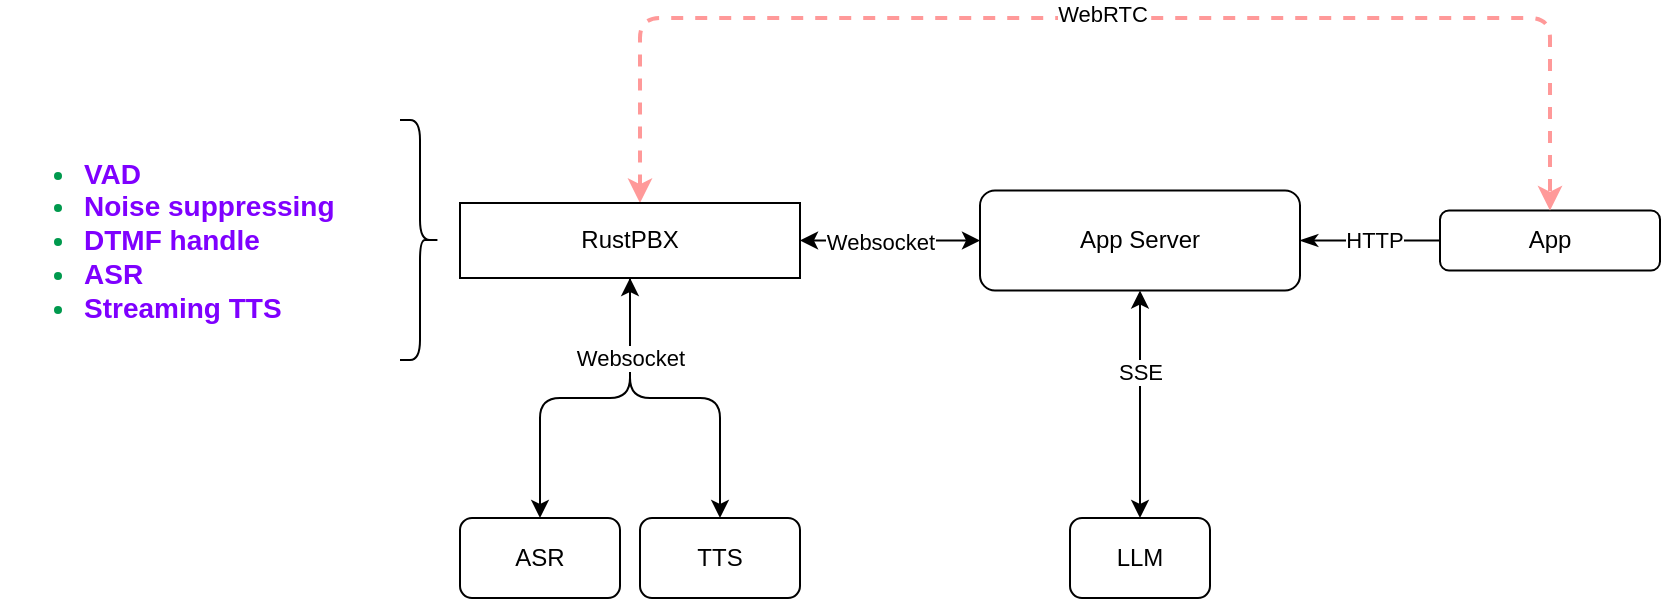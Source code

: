 <mxfile>
    <diagram id="Qglp513tGMHchwZbkjux" name="Page-1">
        <mxGraphModel dx="603" dy="565" grid="1" gridSize="10" guides="1" tooltips="1" connect="1" arrows="1" fold="1" page="1" pageScale="1" pageWidth="850" pageHeight="1100" math="0" shadow="0">
            <root>
                <mxCell id="0"/>
                <mxCell id="1" parent="0"/>
                <mxCell id="7" value="App" style="rounded=1;whiteSpace=wrap;html=1;" parent="1" vertex="1">
                    <mxGeometry x="850" y="256.25" width="110" height="30" as="geometry"/>
                </mxCell>
                <mxCell id="21" style="html=1;startArrow=classic;startFill=1;" parent="1" source="9" target="10" edge="1">
                    <mxGeometry relative="1" as="geometry"/>
                </mxCell>
                <mxCell id="37" value="Websocket" style="edgeLabel;html=1;align=center;verticalAlign=middle;resizable=0;points=[];" parent="21" vertex="1" connectable="0">
                    <mxGeometry x="0.222" y="1" relative="1" as="geometry">
                        <mxPoint x="-15" y="1" as="offset"/>
                    </mxGeometry>
                </mxCell>
                <mxCell id="28" style="edgeStyle=orthogonalEdgeStyle;html=1;exitX=0.5;exitY=1;exitDx=0;exitDy=0;startArrow=classic;startFill=1;" parent="1" source="9" target="12" edge="1">
                    <mxGeometry relative="1" as="geometry"/>
                </mxCell>
                <mxCell id="30" style="edgeStyle=orthogonalEdgeStyle;html=1;exitX=0.5;exitY=1;exitDx=0;exitDy=0;entryX=0.5;entryY=0;entryDx=0;entryDy=0;" parent="1" source="9" target="11" edge="1">
                    <mxGeometry relative="1" as="geometry"/>
                </mxCell>
                <mxCell id="39" value="Websocket" style="edgeLabel;html=1;align=center;verticalAlign=middle;resizable=0;points=[];" parent="30" vertex="1" connectable="0">
                    <mxGeometry x="0.127" y="1" relative="1" as="geometry">
                        <mxPoint x="33" y="-21" as="offset"/>
                    </mxGeometry>
                </mxCell>
                <mxCell id="32" style="edgeStyle=orthogonalEdgeStyle;html=1;entryX=0.5;entryY=0;entryDx=0;entryDy=0;dashed=1;endArrow=classic;endFill=1;startArrow=classic;startFill=1;strokeColor=#FF9999;strokeWidth=2;" parent="1" source="9" target="7" edge="1">
                    <mxGeometry relative="1" as="geometry">
                        <Array as="points">
                            <mxPoint x="450" y="160"/>
                            <mxPoint x="905" y="160"/>
                        </Array>
                    </mxGeometry>
                </mxCell>
                <mxCell id="33" value="&lt;div&gt;WebRTC&lt;/div&gt;" style="edgeLabel;html=1;align=center;verticalAlign=middle;resizable=0;points=[];" parent="32" vertex="1" connectable="0">
                    <mxGeometry x="0.268" y="2" relative="1" as="geometry">
                        <mxPoint x="-85" as="offset"/>
                    </mxGeometry>
                </mxCell>
                <mxCell id="9" value="RustPBX" style="rounded=0;whiteSpace=wrap;html=1;" parent="1" vertex="1">
                    <mxGeometry x="360" y="252.5" width="170" height="37.5" as="geometry"/>
                </mxCell>
                <mxCell id="22" style="edgeStyle=orthogonalEdgeStyle;html=1;entryX=0.5;entryY=0;entryDx=0;entryDy=0;startArrow=classic;startFill=1;" parent="1" source="10" target="13" edge="1">
                    <mxGeometry relative="1" as="geometry"/>
                </mxCell>
                <mxCell id="36" value="SSE" style="edgeLabel;html=1;align=center;verticalAlign=middle;resizable=0;points=[];" parent="22" vertex="1" connectable="0">
                    <mxGeometry x="-0.301" relative="1" as="geometry">
                        <mxPoint as="offset"/>
                    </mxGeometry>
                </mxCell>
                <mxCell id="23" style="edgeStyle=orthogonalEdgeStyle;html=1;entryX=0;entryY=0.5;entryDx=0;entryDy=0;startArrow=classicThin;startFill=1;endArrow=none;endFill=0;" parent="1" source="10" target="7" edge="1">
                    <mxGeometry relative="1" as="geometry"/>
                </mxCell>
                <mxCell id="34" value="Text" style="edgeLabel;html=1;align=center;verticalAlign=middle;resizable=0;points=[];" parent="23" vertex="1" connectable="0">
                    <mxGeometry x="-0.057" y="1" relative="1" as="geometry">
                        <mxPoint as="offset"/>
                    </mxGeometry>
                </mxCell>
                <mxCell id="35" value="HTTP" style="edgeLabel;html=1;align=center;verticalAlign=middle;resizable=0;points=[];" parent="23" vertex="1" connectable="0">
                    <mxGeometry x="0.057" y="1" relative="1" as="geometry">
                        <mxPoint as="offset"/>
                    </mxGeometry>
                </mxCell>
                <mxCell id="10" value="App Server" style="rounded=1;whiteSpace=wrap;html=1;" parent="1" vertex="1">
                    <mxGeometry x="620" y="246.25" width="160" height="50" as="geometry"/>
                </mxCell>
                <mxCell id="11" value="ASR" style="rounded=1;whiteSpace=wrap;html=1;" parent="1" vertex="1">
                    <mxGeometry x="360" y="410" width="80" height="40" as="geometry"/>
                </mxCell>
                <mxCell id="12" value="TTS" style="rounded=1;whiteSpace=wrap;html=1;" parent="1" vertex="1">
                    <mxGeometry x="450" y="410" width="80" height="40" as="geometry"/>
                </mxCell>
                <mxCell id="13" value="LLM" style="rounded=1;whiteSpace=wrap;html=1;" parent="1" vertex="1">
                    <mxGeometry x="665" y="410" width="70" height="40" as="geometry"/>
                </mxCell>
                <mxCell id="40" value="" style="shape=curlyBracket;whiteSpace=wrap;html=1;rounded=1;flipH=1;labelPosition=right;verticalLabelPosition=middle;align=left;verticalAlign=middle;" vertex="1" parent="1">
                    <mxGeometry x="330" y="211" width="20" height="120" as="geometry"/>
                </mxCell>
                <mxCell id="41" value="&lt;ul&gt;&lt;li&gt;&lt;font style=&quot;color: rgb(127, 0, 255);&quot;&gt;&lt;span style=&quot;background-color: light-dark(#ffffff, var(--ge-dark-color, #121212));&quot;&gt;VAD&lt;/span&gt;&lt;/font&gt;&lt;/li&gt;&lt;li&gt;&lt;font style=&quot;color: rgb(127, 0, 255);&quot;&gt;&lt;span style=&quot;background-color: light-dark(#ffffff, var(--ge-dark-color, #121212));&quot;&gt;Noise suppressing&lt;/span&gt;&lt;/font&gt;&lt;/li&gt;&lt;li&gt;&lt;font style=&quot;color: rgb(127, 0, 255);&quot;&gt;&lt;span style=&quot;background-color: light-dark(#ffffff, var(--ge-dark-color, #121212));&quot;&gt;DTMF handle&lt;/span&gt;&lt;/font&gt;&lt;/li&gt;&lt;li&gt;&lt;font style=&quot;color: rgb(127, 0, 255);&quot;&gt;&lt;span style=&quot;background-color: light-dark(#ffffff, var(--ge-dark-color, #121212));&quot;&gt;ASR&lt;/span&gt;&lt;/font&gt;&lt;/li&gt;&lt;li&gt;&lt;font style=&quot;color: rgb(127, 0, 255);&quot;&gt;&lt;span style=&quot;background-color: light-dark(#ffffff, var(--ge-dark-color, #121212));&quot;&gt;Streaming TTS&lt;/span&gt;&lt;/font&gt;&lt;/li&gt;&lt;/ul&gt;" style="text;strokeColor=none;fillColor=none;html=1;whiteSpace=wrap;verticalAlign=middle;overflow=hidden;fontStyle=1;fontSize=14;fontColor=#00994D;" vertex="1" parent="1">
                    <mxGeometry x="130" y="201.75" width="210" height="138.5" as="geometry"/>
                </mxCell>
            </root>
        </mxGraphModel>
    </diagram>
</mxfile>